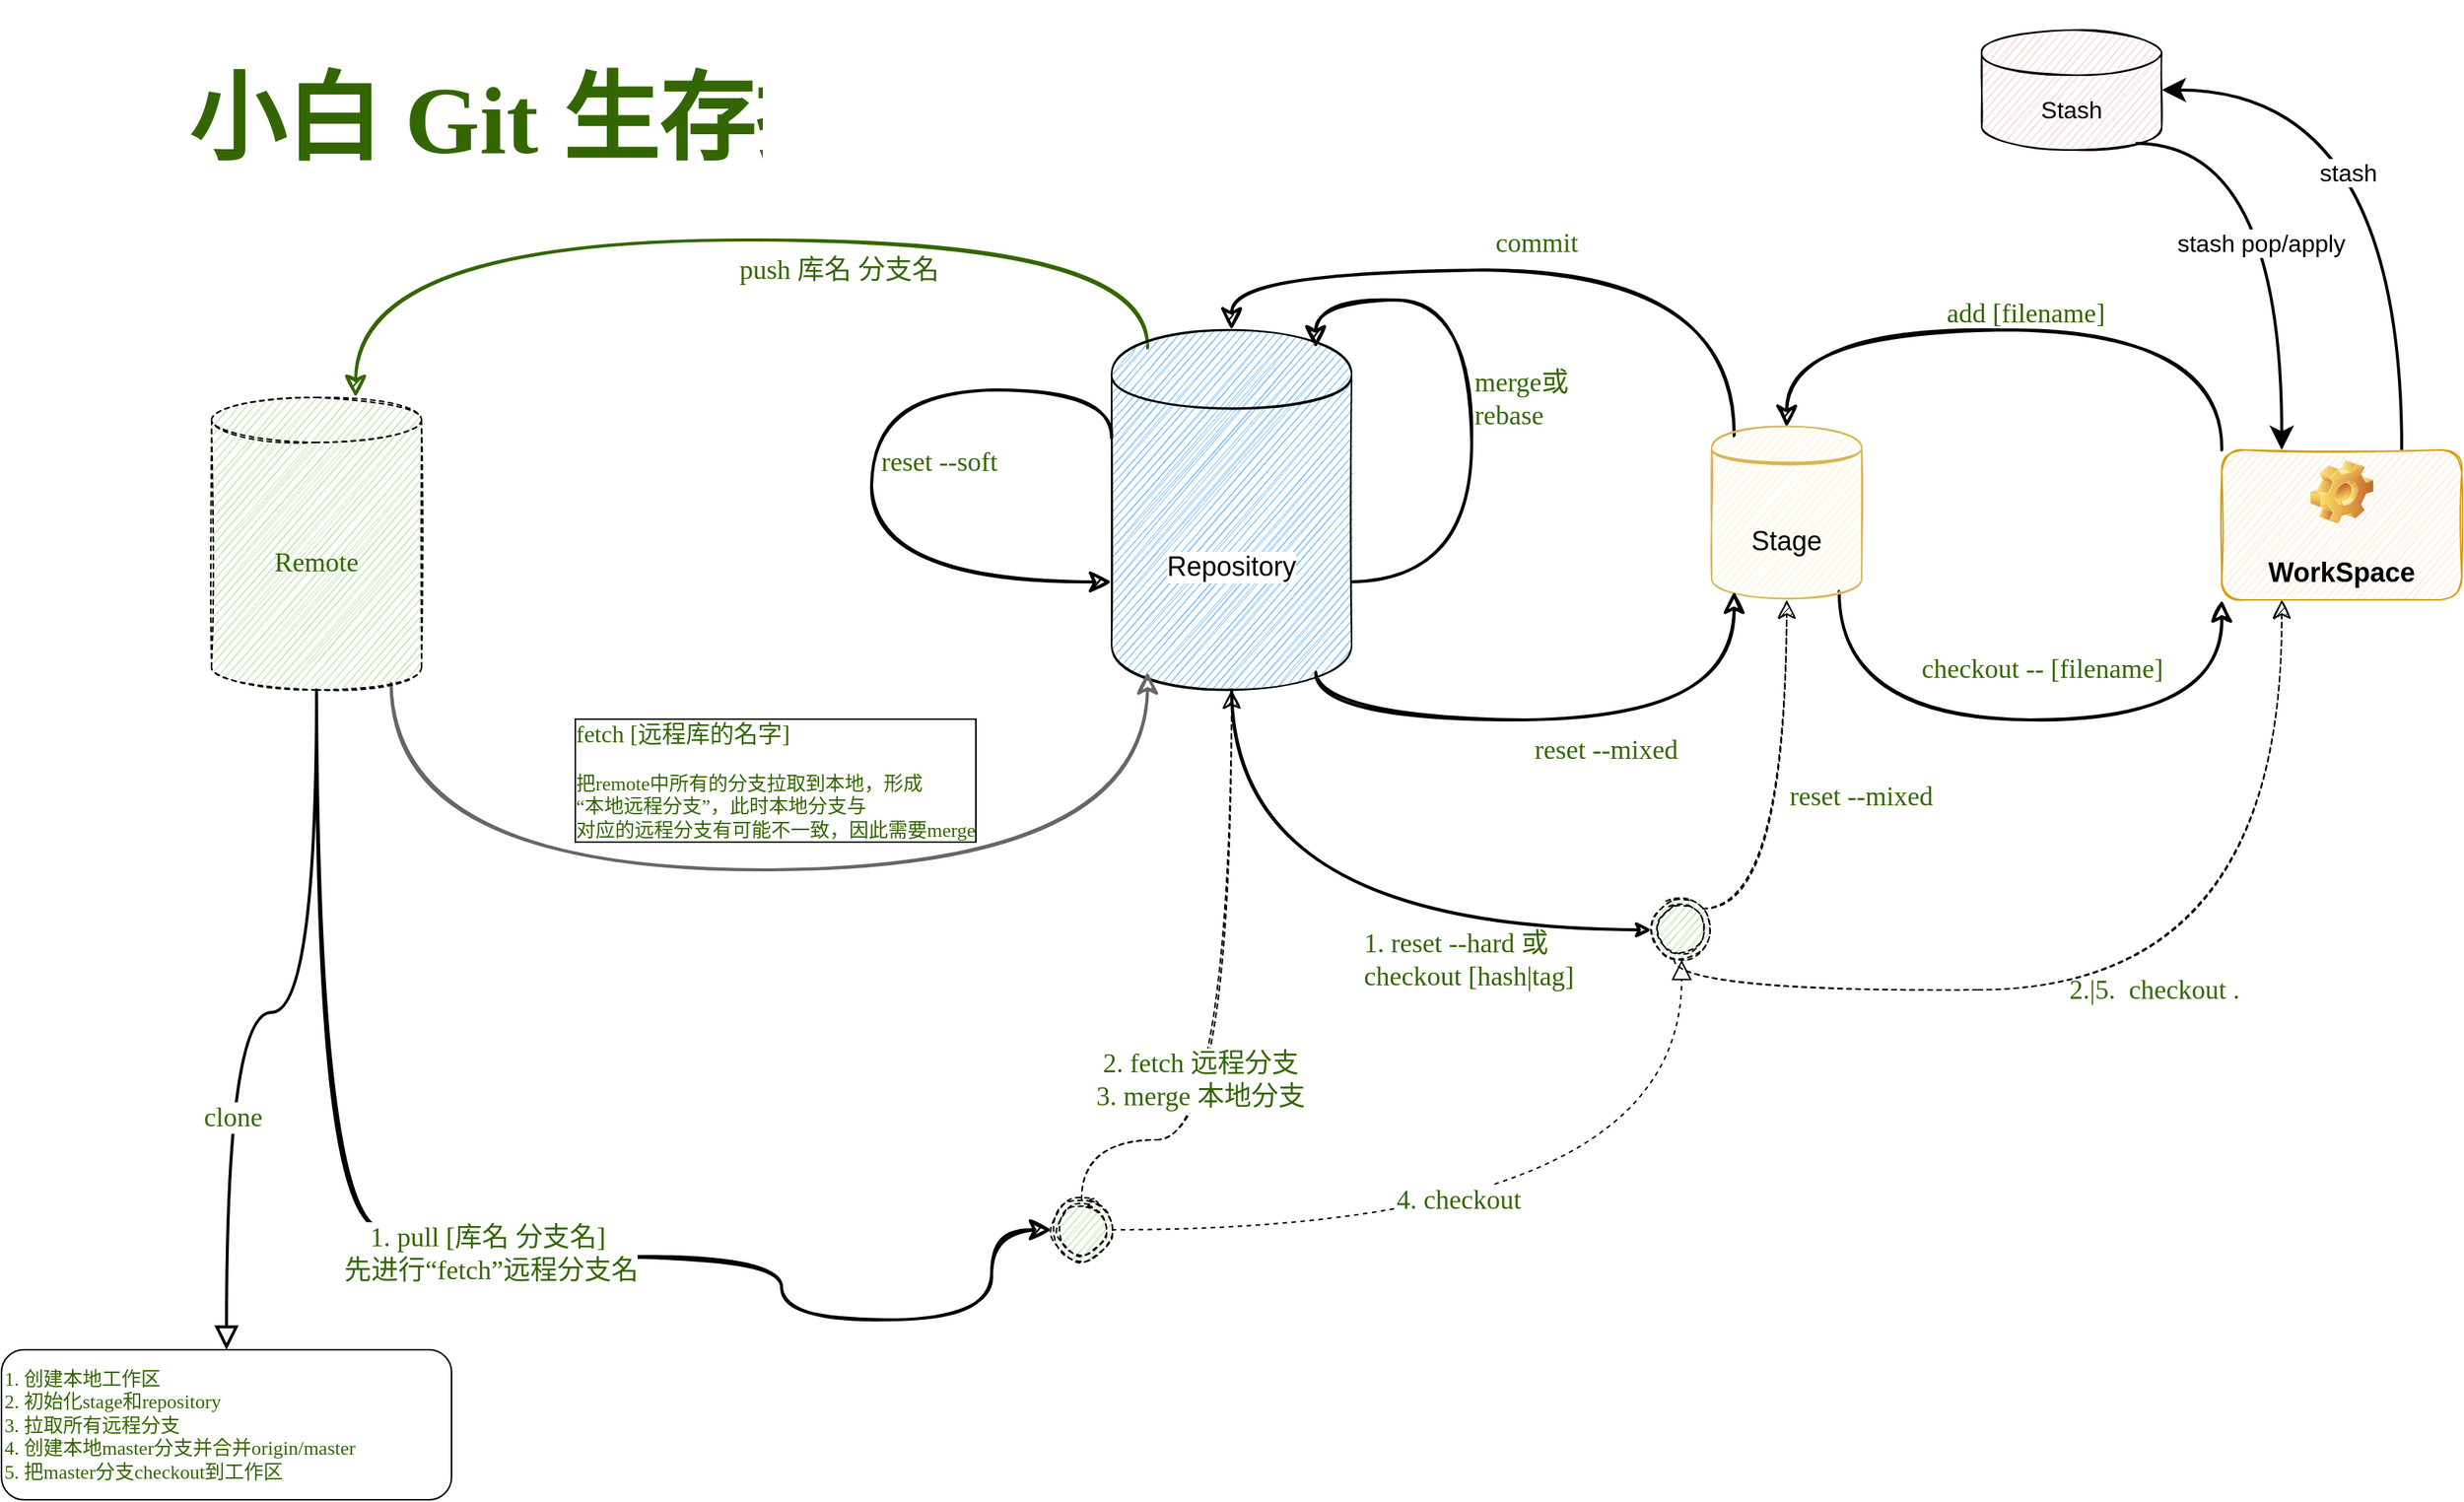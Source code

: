 <mxfile version="20.2.7" type="github"><diagram name="Page-1" id="58cdce13-f638-feb5-8d6f-7d28b1aa9fa0"><mxGraphModel dx="1426" dy="802" grid="1" gridSize="20" guides="1" tooltips="1" connect="1" arrows="1" fold="1" page="1" pageScale="1" pageWidth="1700" pageHeight="1100" math="0" shadow="0"><root><mxCell id="0"/><mxCell id="1" parent="0"/><mxCell id="QCrEsBUGIYsQ7TPKggf3-7" style="edgeStyle=orthogonalEdgeStyle;curved=1;rounded=1;sketch=1;orthogonalLoop=1;jettySize=auto;html=1;exitX=0;exitY=0;exitDx=0;exitDy=0;entryX=0.5;entryY=0;entryDx=0;entryDy=0;fontSize=18;strokeWidth=2;endSize=10;" parent="1" source="QCrEsBUGIYsQ7TPKggf3-4" target="QCrEsBUGIYsQ7TPKggf3-5" edge="1"><mxGeometry relative="1" as="geometry"><Array as="points"><mxPoint x="1500" y="240"/><mxPoint x="1210" y="240"/></Array></mxGeometry></mxCell><mxCell id="QCrEsBUGIYsQ7TPKggf3-8" value="&lt;font face=&quot;Comic Sans MS&quot; color=&quot;#336600&quot;&gt;add [filename]&lt;/font&gt;" style="edgeLabel;html=1;align=center;verticalAlign=bottom;resizable=0;points=[];fontSize=18;labelBackgroundColor=none;labelPosition=center;verticalLabelPosition=top;" parent="QCrEsBUGIYsQ7TPKggf3-7" vertex="1" connectable="0"><mxGeometry x="-0.029" y="2" relative="1" as="geometry"><mxPoint as="offset"/></mxGeometry></mxCell><mxCell id="kZsXW3HzWFgNGFYynsF7-2" style="edgeStyle=orthogonalEdgeStyle;orthogonalLoop=1;jettySize=auto;html=1;exitX=0.75;exitY=0;exitDx=0;exitDy=0;entryX=1;entryY=0.5;entryDx=0;entryDy=0;entryPerimeter=0;fontSize=16;curved=1;endSize=10;strokeWidth=2;" parent="1" source="QCrEsBUGIYsQ7TPKggf3-4" target="kZsXW3HzWFgNGFYynsF7-1" edge="1"><mxGeometry relative="1" as="geometry"/></mxCell><mxCell id="kZsXW3HzWFgNGFYynsF7-3" value="stash" style="edgeLabel;html=1;align=center;verticalAlign=middle;resizable=0;points=[];fontSize=16;" parent="kZsXW3HzWFgNGFYynsF7-2" connectable="0" vertex="1"><mxGeometry x="-0.075" y="36" relative="1" as="geometry"><mxPoint as="offset"/></mxGeometry></mxCell><mxCell id="QCrEsBUGIYsQ7TPKggf3-4" value="&lt;font style=&quot;font-size: 18px&quot;&gt;WorkSpace&lt;/font&gt;" style="label;whiteSpace=wrap;html=1;align=center;verticalAlign=bottom;spacingLeft=0;spacingBottom=4;imageAlign=center;imageVerticalAlign=top;image=img/clipart/Gear_128x128.png;rounded=1;sketch=1;fillColor=#ffe6cc;strokeColor=#d79b00;" parent="1" vertex="1"><mxGeometry x="1500" y="320" width="160" height="100" as="geometry"/></mxCell><mxCell id="QCrEsBUGIYsQ7TPKggf3-11" value="&lt;font style=&quot;line-height: 1.7&quot;&gt;commit&lt;/font&gt;" style="edgeStyle=orthogonalEdgeStyle;curved=1;rounded=1;sketch=1;orthogonalLoop=1;jettySize=auto;html=1;exitX=0.15;exitY=0.05;exitDx=0;exitDy=0;exitPerimeter=0;entryX=0.5;entryY=0;entryDx=0;entryDy=0;fontSize=18;strokeWidth=2;fontColor=#336600;labelBorderColor=none;fontFamily=Comic Sans MS;shadow=0;strokeColor=default;labelPosition=center;verticalLabelPosition=top;align=center;verticalAlign=bottom;labelBackgroundColor=none;endSize=10;" parent="1" source="QCrEsBUGIYsQ7TPKggf3-5" target="QCrEsBUGIYsQ7TPKggf3-10" edge="1"><mxGeometry relative="1" as="geometry"><Array as="points"><mxPoint x="1175" y="200"/><mxPoint x="840" y="200"/></Array></mxGeometry></mxCell><mxCell id="QCrEsBUGIYsQ7TPKggf3-22" value="checkout -- [filename]" style="edgeStyle=orthogonalEdgeStyle;curved=1;rounded=1;sketch=1;orthogonalLoop=1;jettySize=auto;html=1;exitX=0.85;exitY=0.95;exitDx=0;exitDy=0;exitPerimeter=0;shadow=0;labelBackgroundColor=none;labelBorderColor=none;fontFamily=Comic Sans MS;fontSize=18;fontColor=#336600;strokeColor=default;strokeWidth=2;align=center;entryX=0;entryY=1;entryDx=0;entryDy=0;labelPosition=center;verticalLabelPosition=top;verticalAlign=bottom;endSize=10;" parent="1" source="QCrEsBUGIYsQ7TPKggf3-5" target="QCrEsBUGIYsQ7TPKggf3-4" edge="1"><mxGeometry x="0.049" y="20" relative="1" as="geometry"><mxPoint x="1380" y="460" as="targetPoint"/><Array as="points"><mxPoint x="1245" y="500"/><mxPoint x="1500" y="500"/></Array><mxPoint as="offset"/></mxGeometry></mxCell><mxCell id="QCrEsBUGIYsQ7TPKggf3-5" value="&lt;font style=&quot;font-size: 18px&quot;&gt;Stage&lt;/font&gt;" style="shape=datastore;whiteSpace=wrap;html=1;rounded=1;sketch=1;fillColor=#fff2cc;strokeColor=#d6b656;" parent="1" vertex="1"><mxGeometry x="1160" y="305" width="100" height="115" as="geometry"/></mxCell><mxCell id="QCrEsBUGIYsQ7TPKggf3-13" value="2.|5. &amp;nbsp;checkout .&amp;nbsp;" style="edgeStyle=orthogonalEdgeStyle;curved=1;rounded=1;sketch=1;orthogonalLoop=1;jettySize=auto;html=1;exitX=0.375;exitY=0.988;exitDx=0;exitDy=0;entryX=0.25;entryY=1;entryDx=0;entryDy=0;fontSize=18;strokeWidth=1;exitPerimeter=0;dashed=1;fontColor=#336600;labelBackgroundColor=none;fontFamily=Comic Sans MS;endSize=10;" parent="1" source="QCrEsBUGIYsQ7TPKggf3-14" target="QCrEsBUGIYsQ7TPKggf3-4" edge="1"><mxGeometry relative="1" as="geometry"><Array as="points"><mxPoint x="1135" y="680"/><mxPoint x="1540" y="680"/></Array></mxGeometry></mxCell><mxCell id="QCrEsBUGIYsQ7TPKggf3-15" value="&lt;div style=&quot;text-align: left ; font-size: 18px&quot;&gt;1. reset --hard 或&lt;/div&gt;checkout [hash|tag]&amp;nbsp;" style="edgeStyle=orthogonalEdgeStyle;curved=1;rounded=1;sketch=1;orthogonalLoop=1;jettySize=auto;html=1;exitX=0.5;exitY=1;exitDx=0;exitDy=0;entryX=0;entryY=0.5;entryDx=0;entryDy=0;fontSize=18;strokeWidth=2;fontStyle=0;fontColor=#336600;fontFamily=Comic Sans MS;labelBorderColor=none;labelBackgroundColor=none;" parent="1" source="QCrEsBUGIYsQ7TPKggf3-10" target="QCrEsBUGIYsQ7TPKggf3-14" edge="1"><mxGeometry x="0.455" y="-20" relative="1" as="geometry"><Array as="points"><mxPoint x="840" y="640"/></Array><mxPoint as="offset"/></mxGeometry></mxCell><mxCell id="QCrEsBUGIYsQ7TPKggf3-18" value="&amp;nbsp;reset --soft" style="edgeStyle=orthogonalEdgeStyle;curved=1;rounded=1;sketch=1;orthogonalLoop=1;jettySize=auto;html=1;exitX=0;exitY=0.3;exitDx=0;exitDy=0;shadow=0;labelBackgroundColor=none;labelBorderColor=none;fontFamily=Comic Sans MS;fontSize=18;fontColor=#336600;strokeColor=default;strokeWidth=2;align=left;entryX=0;entryY=0.7;entryDx=0;entryDy=0;labelPosition=right;verticalLabelPosition=middle;verticalAlign=middle;endSize=10;startSize=6;" parent="1" source="QCrEsBUGIYsQ7TPKggf3-10" target="QCrEsBUGIYsQ7TPKggf3-10" edge="1"><mxGeometry relative="1" as="geometry"><mxPoint x="700" y="312" as="targetPoint"/><Array as="points"><mxPoint x="760" y="280"/><mxPoint x="600" y="280"/><mxPoint x="600" y="408"/></Array></mxGeometry></mxCell><mxCell id="QCrEsBUGIYsQ7TPKggf3-20" value="merge或&amp;nbsp;&lt;br&gt;rebase" style="edgeStyle=orthogonalEdgeStyle;curved=1;rounded=1;sketch=1;orthogonalLoop=1;jettySize=auto;html=1;exitX=1;exitY=0.7;exitDx=0;exitDy=0;shadow=0;labelBackgroundColor=none;labelBorderColor=none;fontFamily=Comic Sans MS;fontSize=18;fontColor=#336600;strokeColor=default;strokeWidth=2;align=left;entryX=0.85;entryY=0.05;entryDx=0;entryDy=0;entryPerimeter=0;endSize=10;" parent="1" source="QCrEsBUGIYsQ7TPKggf3-10" target="QCrEsBUGIYsQ7TPKggf3-10" edge="1"><mxGeometry relative="1" as="geometry"><mxPoint x="920" y="240" as="targetPoint"/><Array as="points"><mxPoint x="1000" y="408"/><mxPoint x="1000" y="220"/><mxPoint x="896" y="220"/></Array></mxGeometry></mxCell><mxCell id="QCrEsBUGIYsQ7TPKggf3-24" value="reset --mixed" style="edgeStyle=orthogonalEdgeStyle;curved=1;rounded=1;sketch=1;orthogonalLoop=1;jettySize=auto;html=1;exitX=0.85;exitY=0.95;exitDx=0;exitDy=0;exitPerimeter=0;entryX=0.15;entryY=0.95;entryDx=0;entryDy=0;entryPerimeter=0;shadow=0;labelBackgroundColor=none;labelBorderColor=none;fontFamily=Comic Sans MS;fontSize=18;fontColor=#336600;strokeColor=default;strokeWidth=2;align=left;endSize=10;" parent="1" source="QCrEsBUGIYsQ7TPKggf3-10" target="QCrEsBUGIYsQ7TPKggf3-5" edge="1"><mxGeometry x="-0.113" y="-20" relative="1" as="geometry"><Array as="points"><mxPoint x="896" y="500"/><mxPoint x="1175" y="500"/></Array><mxPoint as="offset"/></mxGeometry></mxCell><mxCell id="QCrEsBUGIYsQ7TPKggf3-34" value="push 库名 分支名" style="edgeStyle=orthogonalEdgeStyle;curved=1;rounded=1;sketch=1;orthogonalLoop=1;jettySize=auto;html=1;exitX=0.15;exitY=0.05;exitDx=0;exitDy=0;exitPerimeter=0;entryX=0.686;entryY=0;entryDx=0;entryDy=0;entryPerimeter=0;shadow=0;labelBackgroundColor=none;labelBorderColor=none;fontFamily=Comic Sans MS;fontSize=18;fontColor=#336600;startSize=6;endSize=10;strokeColor=#336600;strokeWidth=2;align=left;" parent="1" source="QCrEsBUGIYsQ7TPKggf3-10" target="QCrEsBUGIYsQ7TPKggf3-25" edge="1"><mxGeometry x="-0.018" y="20" relative="1" as="geometry"><Array as="points"><mxPoint x="784" y="180"/><mxPoint x="256" y="180"/></Array><mxPoint as="offset"/></mxGeometry></mxCell><mxCell id="QCrEsBUGIYsQ7TPKggf3-10" value="&lt;font style=&quot;font-size: 18px&quot;&gt;Repository&lt;/font&gt;" style="shape=datastore;whiteSpace=wrap;html=1;rounded=1;sketch=1;labelBackgroundColor=default;fillColor=#66B2FF;" parent="1" vertex="1"><mxGeometry x="760" y="240" width="160" height="240" as="geometry"/></mxCell><mxCell id="QCrEsBUGIYsQ7TPKggf3-21" value="reset --mixed" style="edgeStyle=orthogonalEdgeStyle;curved=1;rounded=1;sketch=1;orthogonalLoop=1;jettySize=auto;html=1;exitX=1;exitY=0;exitDx=0;exitDy=0;shadow=0;dashed=1;labelBackgroundColor=none;labelBorderColor=none;fontFamily=Comic Sans MS;fontSize=18;fontColor=#336600;strokeColor=default;strokeWidth=1;align=left;labelPosition=right;verticalLabelPosition=middle;verticalAlign=middle;endSize=10;" parent="1" source="QCrEsBUGIYsQ7TPKggf3-14" target="QCrEsBUGIYsQ7TPKggf3-5" edge="1"><mxGeometry relative="1" as="geometry"><mxPoint x="1200" y="480" as="targetPoint"/><Array as="points"><mxPoint x="1210" y="626"/></Array></mxGeometry></mxCell><mxCell id="QCrEsBUGIYsQ7TPKggf3-14" value="" style="ellipse;shape=doubleEllipse;whiteSpace=wrap;html=1;aspect=fixed;rounded=1;sketch=1;fontSize=18;dashed=1;fillColor=#B9E0A5;labelBackgroundColor=none;labelBorderColor=none;fontColor=default;" parent="1" vertex="1"><mxGeometry x="1120" y="620" width="40" height="40" as="geometry"/></mxCell><mxCell id="QCrEsBUGIYsQ7TPKggf3-28" value="&lt;font style=&quot;font-size: 16px&quot;&gt;fetch [远程库的名字]&lt;br&gt;&lt;/font&gt;&lt;br style=&quot;font-size: 13px&quot;&gt;把remote中所有的分支拉取到本地，形成&lt;br&gt;“本地远程分支”，此时本地分支与&lt;br style=&quot;font-size: 13px&quot;&gt;对应的远程分支有可能不一致，因此需要merge" style="edgeStyle=orthogonalEdgeStyle;curved=1;rounded=1;sketch=1;orthogonalLoop=1;jettySize=auto;exitX=0.855;exitY=1;exitDx=0;exitDy=-4.35;exitPerimeter=0;entryX=0.15;entryY=0.95;entryDx=0;entryDy=0;shadow=0;labelBackgroundColor=default;labelBorderColor=default;fontFamily=Comic Sans MS;fontSize=13;fontColor=#336600;startSize=6;endSize=10;strokeColor=#666666;strokeWidth=2;align=left;entryPerimeter=0;fillColor=#f5f5f5;html=1;" parent="1" source="QCrEsBUGIYsQ7TPKggf3-25" target="QCrEsBUGIYsQ7TPKggf3-10" edge="1"><mxGeometry x="-0.357" y="60" relative="1" as="geometry"><Array as="points"><mxPoint x="280" y="600"/><mxPoint x="784" y="600"/></Array><mxPoint as="offset"/></mxGeometry></mxCell><mxCell id="QCrEsBUGIYsQ7TPKggf3-29" style="edgeStyle=orthogonalEdgeStyle;curved=1;rounded=1;sketch=1;orthogonalLoop=1;jettySize=auto;html=1;exitX=0.5;exitY=1;exitDx=0;exitDy=0;exitPerimeter=0;entryX=0;entryY=0.5;entryDx=0;entryDy=0;shadow=0;labelBackgroundColor=none;labelBorderColor=none;fontFamily=Comic Sans MS;fontSize=18;fontColor=#336600;startSize=6;endSize=10;strokeColor=#000000;strokeWidth=2;align=left;" parent="1" source="QCrEsBUGIYsQ7TPKggf3-25" target="QCrEsBUGIYsQ7TPKggf3-31" edge="1"><mxGeometry relative="1" as="geometry"><Array as="points"><mxPoint x="230" y="840"/><mxPoint x="320" y="840"/><mxPoint x="320" y="858"/><mxPoint x="540" y="858"/><mxPoint x="540" y="900"/><mxPoint x="680" y="900"/></Array></mxGeometry></mxCell><mxCell id="QCrEsBUGIYsQ7TPKggf3-30" value="1. pull [库名 分支名]&amp;nbsp;&lt;br&gt;先进行“fetch”远程分支名" style="edgeLabel;html=1;align=center;verticalAlign=middle;resizable=0;points=[];fontSize=18;fontFamily=Comic Sans MS;fontColor=#336600;" parent="QCrEsBUGIYsQ7TPKggf3-29" vertex="1" connectable="0"><mxGeometry x="0.019" y="2" relative="1" as="geometry"><mxPoint as="offset"/></mxGeometry></mxCell><mxCell id="o7ttvzrCttuMc_gtNDWY-7" style="edgeStyle=orthogonalEdgeStyle;curved=1;orthogonalLoop=1;jettySize=auto;html=1;exitX=0.5;exitY=1;exitDx=0;exitDy=0;exitPerimeter=0;fontFamily=Comic Sans MS;fontSize=18;fontColor=#336600;endArrow=block;endFill=0;endSize=11;strokeColor=#000000;strokeWidth=2;" parent="1" source="QCrEsBUGIYsQ7TPKggf3-25" target="o7ttvzrCttuMc_gtNDWY-6" edge="1"><mxGeometry relative="1" as="geometry"/></mxCell><mxCell id="o7ttvzrCttuMc_gtNDWY-8" value="clone" style="edgeLabel;html=1;align=center;verticalAlign=middle;resizable=0;points=[];fontSize=18;fontFamily=Comic Sans MS;fontColor=#336600;" parent="o7ttvzrCttuMc_gtNDWY-7" connectable="0" vertex="1"><mxGeometry x="0.38" y="4" relative="1" as="geometry"><mxPoint as="offset"/></mxGeometry></mxCell><mxCell id="QCrEsBUGIYsQ7TPKggf3-25" value="Remote" style="shape=cylinder3;whiteSpace=wrap;html=1;boundedLbl=1;backgroundOutline=1;size=15;rounded=1;dashed=1;labelBackgroundColor=none;labelBorderColor=none;sketch=1;fontFamily=Comic Sans MS;fontSize=18;fontColor=#336600;fillColor=#B9E0A5;" parent="1" vertex="1"><mxGeometry x="160" y="285" width="140" height="195" as="geometry"/></mxCell><mxCell id="QCrEsBUGIYsQ7TPKggf3-32" style="edgeStyle=orthogonalEdgeStyle;curved=1;rounded=1;sketch=1;orthogonalLoop=1;jettySize=auto;html=1;exitX=0.5;exitY=0;exitDx=0;exitDy=0;shadow=0;labelBackgroundColor=none;labelBorderColor=none;fontFamily=Comic Sans MS;fontSize=18;fontColor=#336600;startSize=6;endSize=10;strokeColor=#000000;strokeWidth=1;align=left;dashed=1;" parent="1" source="QCrEsBUGIYsQ7TPKggf3-31" target="QCrEsBUGIYsQ7TPKggf3-10" edge="1"><mxGeometry relative="1" as="geometry"><Array as="points"><mxPoint x="740" y="780"/><mxPoint x="840" y="780"/></Array></mxGeometry></mxCell><mxCell id="QCrEsBUGIYsQ7TPKggf3-33" value="2. fetch 远程分支&lt;br&gt;3. merge 本地分支" style="edgeLabel;html=1;align=center;verticalAlign=middle;resizable=0;points=[];fontSize=18;fontFamily=Comic Sans MS;fontColor=#336600;" parent="QCrEsBUGIYsQ7TPKggf3-32" vertex="1" connectable="0"><mxGeometry x="-0.459" y="-9" relative="1" as="geometry"><mxPoint y="-49" as="offset"/></mxGeometry></mxCell><mxCell id="o7ttvzrCttuMc_gtNDWY-3" style="edgeStyle=orthogonalEdgeStyle;orthogonalLoop=1;jettySize=auto;html=1;exitX=1;exitY=0.5;exitDx=0;exitDy=0;entryX=0.5;entryY=1;entryDx=0;entryDy=0;curved=1;dashed=1;endSize=11;endArrow=block;endFill=0;" parent="1" source="QCrEsBUGIYsQ7TPKggf3-31" target="QCrEsBUGIYsQ7TPKggf3-14" edge="1"><mxGeometry relative="1" as="geometry"/></mxCell><mxCell id="o7ttvzrCttuMc_gtNDWY-4" value="4. checkout" style="edgeLabel;html=1;align=center;verticalAlign=middle;resizable=0;points=[];fontSize=18;fontFamily=Comic Sans MS;fontColor=#336600;" parent="o7ttvzrCttuMc_gtNDWY-3" connectable="0" vertex="1"><mxGeometry x="-0.175" y="20" relative="1" as="geometry"><mxPoint as="offset"/></mxGeometry></mxCell><mxCell id="QCrEsBUGIYsQ7TPKggf3-31" value="" style="ellipse;shape=doubleEllipse;whiteSpace=wrap;html=1;aspect=fixed;rounded=1;sketch=1;fontSize=18;dashed=1;fillColor=#B9E0A5;labelBackgroundColor=none;labelBorderColor=none;fontColor=default;" parent="1" vertex="1"><mxGeometry x="720" y="820" width="40" height="40" as="geometry"/></mxCell><mxCell id="o7ttvzrCttuMc_gtNDWY-6" value="&lt;font style=&quot;font-size: 13px;&quot;&gt;1. 创建本地工作区&lt;br style=&quot;font-size: 13px;&quot;&gt;2. 初始化stage和repository&lt;br style=&quot;font-size: 13px;&quot;&gt;3. 拉取所有远程分支&lt;br style=&quot;font-size: 13px;&quot;&gt;&lt;/font&gt;4. 创建本地master分支并合并origin/master&lt;br style=&quot;font-size: 13px;&quot;&gt;5. 把master分支checkout到工作区" style="rounded=1;whiteSpace=wrap;html=1;fontFamily=Comic Sans MS;fontSize=13;fontColor=#336600;align=left;" parent="1" vertex="1"><mxGeometry x="20" y="920" width="300" height="100" as="geometry"/></mxCell><mxCell id="kZsXW3HzWFgNGFYynsF7-4" style="edgeStyle=orthogonalEdgeStyle;curved=1;orthogonalLoop=1;jettySize=auto;html=1;exitX=0.855;exitY=1;exitDx=0;exitDy=-4.35;exitPerimeter=0;entryX=0.25;entryY=0;entryDx=0;entryDy=0;fontSize=16;endSize=10;strokeWidth=2;" parent="1" source="kZsXW3HzWFgNGFYynsF7-1" target="QCrEsBUGIYsQ7TPKggf3-4" edge="1"><mxGeometry relative="1" as="geometry"/></mxCell><mxCell id="kZsXW3HzWFgNGFYynsF7-5" value="stash pop/apply" style="edgeLabel;html=1;align=center;verticalAlign=middle;resizable=0;points=[];fontSize=16;" parent="kZsXW3HzWFgNGFYynsF7-4" connectable="0" vertex="1"><mxGeometry x="0.085" y="-14" relative="1" as="geometry"><mxPoint as="offset"/></mxGeometry></mxCell><mxCell id="kZsXW3HzWFgNGFYynsF7-1" value="Stash" style="shape=cylinder3;whiteSpace=wrap;html=1;boundedLbl=1;backgroundOutline=1;size=15;fontSize=16;fillColor=#f8cecc;strokeColor=default;sketch=1;" parent="1" vertex="1"><mxGeometry x="1340" y="40" width="120" height="80" as="geometry"/></mxCell><mxCell id="kZsXW3HzWFgNGFYynsF7-6" value="&lt;h1 style=&quot;font-size: 64px&quot;&gt;小白 Git 生存指南-2022版&lt;/h1&gt;" style="text;html=1;strokeColor=none;fillColor=none;spacing=5;spacingTop=-20;whiteSpace=wrap;overflow=hidden;rounded=0;sketch=1;fontSize=64;fontFamily=Comic Sans MS;fontColor=#336600;" parent="1" vertex="1"><mxGeometry x="140" y="30" width="800" height="130" as="geometry"/></mxCell></root></mxGraphModel></diagram></mxfile>